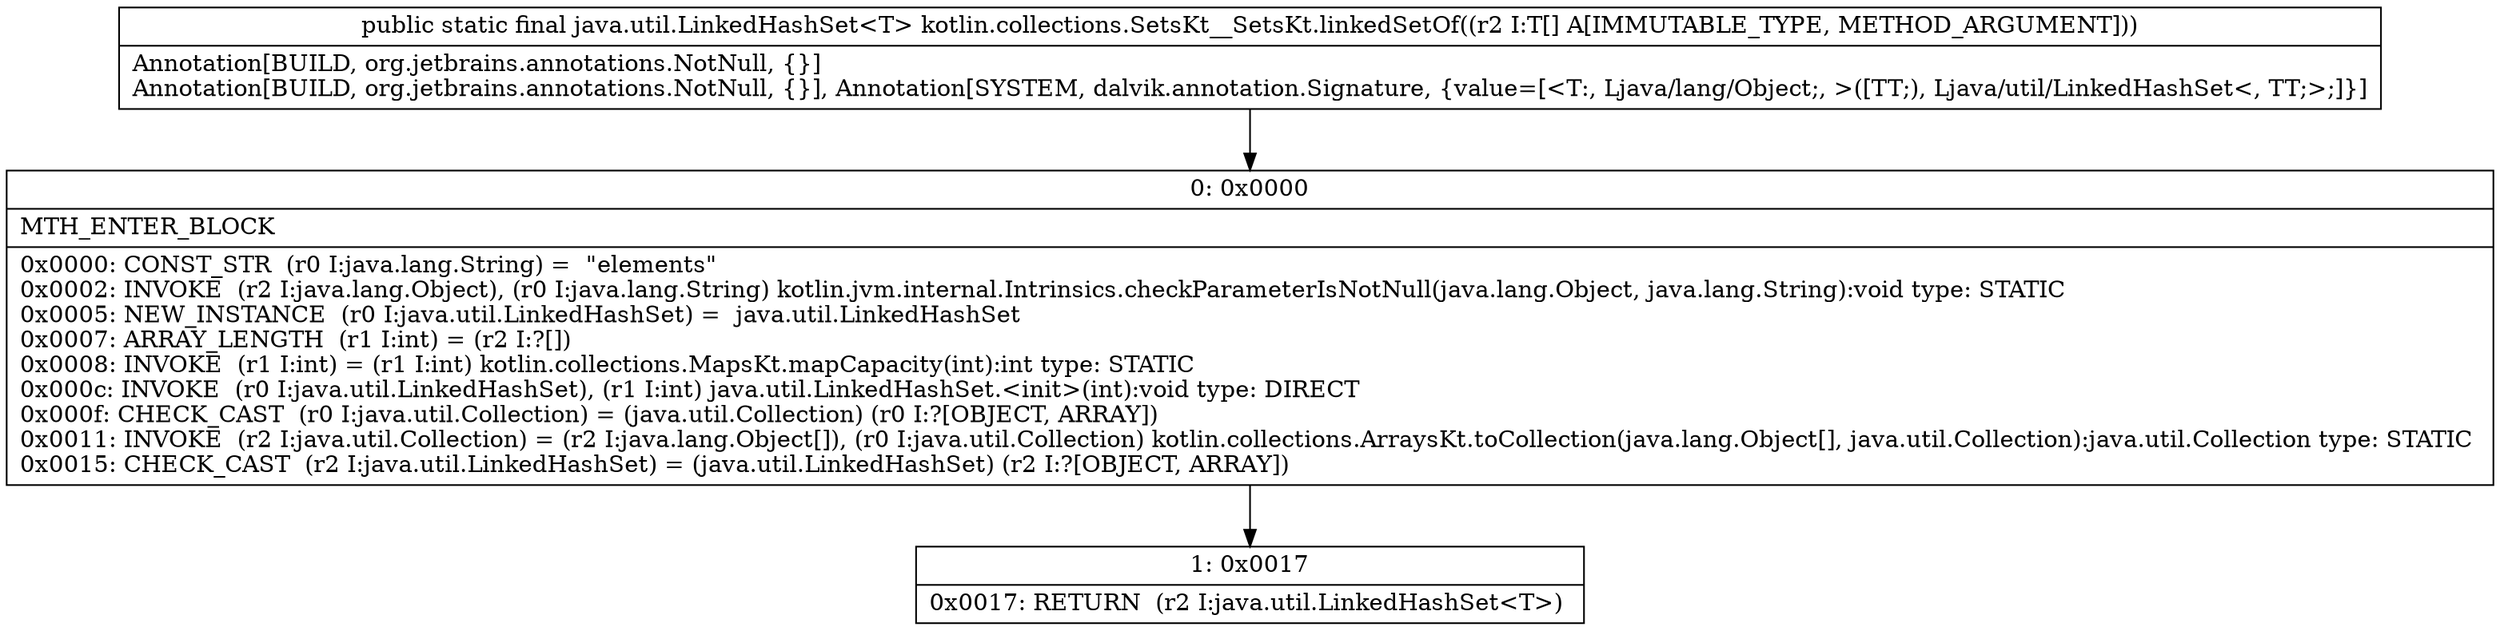digraph "CFG forkotlin.collections.SetsKt__SetsKt.linkedSetOf([Ljava\/lang\/Object;)Ljava\/util\/LinkedHashSet;" {
Node_0 [shape=record,label="{0\:\ 0x0000|MTH_ENTER_BLOCK\l|0x0000: CONST_STR  (r0 I:java.lang.String) =  \"elements\" \l0x0002: INVOKE  (r2 I:java.lang.Object), (r0 I:java.lang.String) kotlin.jvm.internal.Intrinsics.checkParameterIsNotNull(java.lang.Object, java.lang.String):void type: STATIC \l0x0005: NEW_INSTANCE  (r0 I:java.util.LinkedHashSet) =  java.util.LinkedHashSet \l0x0007: ARRAY_LENGTH  (r1 I:int) = (r2 I:?[]) \l0x0008: INVOKE  (r1 I:int) = (r1 I:int) kotlin.collections.MapsKt.mapCapacity(int):int type: STATIC \l0x000c: INVOKE  (r0 I:java.util.LinkedHashSet), (r1 I:int) java.util.LinkedHashSet.\<init\>(int):void type: DIRECT \l0x000f: CHECK_CAST  (r0 I:java.util.Collection) = (java.util.Collection) (r0 I:?[OBJECT, ARRAY]) \l0x0011: INVOKE  (r2 I:java.util.Collection) = (r2 I:java.lang.Object[]), (r0 I:java.util.Collection) kotlin.collections.ArraysKt.toCollection(java.lang.Object[], java.util.Collection):java.util.Collection type: STATIC \l0x0015: CHECK_CAST  (r2 I:java.util.LinkedHashSet) = (java.util.LinkedHashSet) (r2 I:?[OBJECT, ARRAY]) \l}"];
Node_1 [shape=record,label="{1\:\ 0x0017|0x0017: RETURN  (r2 I:java.util.LinkedHashSet\<T\>) \l}"];
MethodNode[shape=record,label="{public static final java.util.LinkedHashSet\<T\> kotlin.collections.SetsKt__SetsKt.linkedSetOf((r2 I:T[] A[IMMUTABLE_TYPE, METHOD_ARGUMENT]))  | Annotation[BUILD, org.jetbrains.annotations.NotNull, \{\}]\lAnnotation[BUILD, org.jetbrains.annotations.NotNull, \{\}], Annotation[SYSTEM, dalvik.annotation.Signature, \{value=[\<T:, Ljava\/lang\/Object;, \>([TT;), Ljava\/util\/LinkedHashSet\<, TT;\>;]\}]\l}"];
MethodNode -> Node_0;
Node_0 -> Node_1;
}

